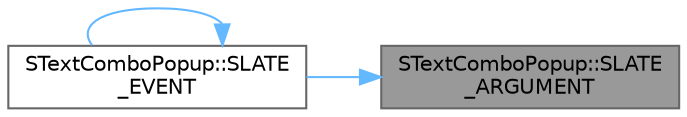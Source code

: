 digraph "STextComboPopup::SLATE_ARGUMENT"
{
 // INTERACTIVE_SVG=YES
 // LATEX_PDF_SIZE
  bgcolor="transparent";
  edge [fontname=Helvetica,fontsize=10,labelfontname=Helvetica,labelfontsize=10];
  node [fontname=Helvetica,fontsize=10,shape=box,height=0.2,width=0.4];
  rankdir="RL";
  Node1 [id="Node000001",label="STextComboPopup::SLATE\l_ARGUMENT",height=0.2,width=0.4,color="gray40", fillcolor="grey60", style="filled", fontcolor="black",tooltip="Label, placed before combo box."];
  Node1 -> Node2 [id="edge1_Node000001_Node000002",dir="back",color="steelblue1",style="solid",tooltip=" "];
  Node2 [id="Node000002",label="STextComboPopup::SLATE\l_EVENT",height=0.2,width=0.4,color="grey40", fillcolor="white", style="filled",URL="$da/d3c/classSTextComboPopup.html#ab01da0e25a185390a9db63cca2e085a5",tooltip="Called when the text is chosen."];
  Node2 -> Node2 [id="edge2_Node000002_Node000002",dir="back",color="steelblue1",style="solid",tooltip=" "];
}
